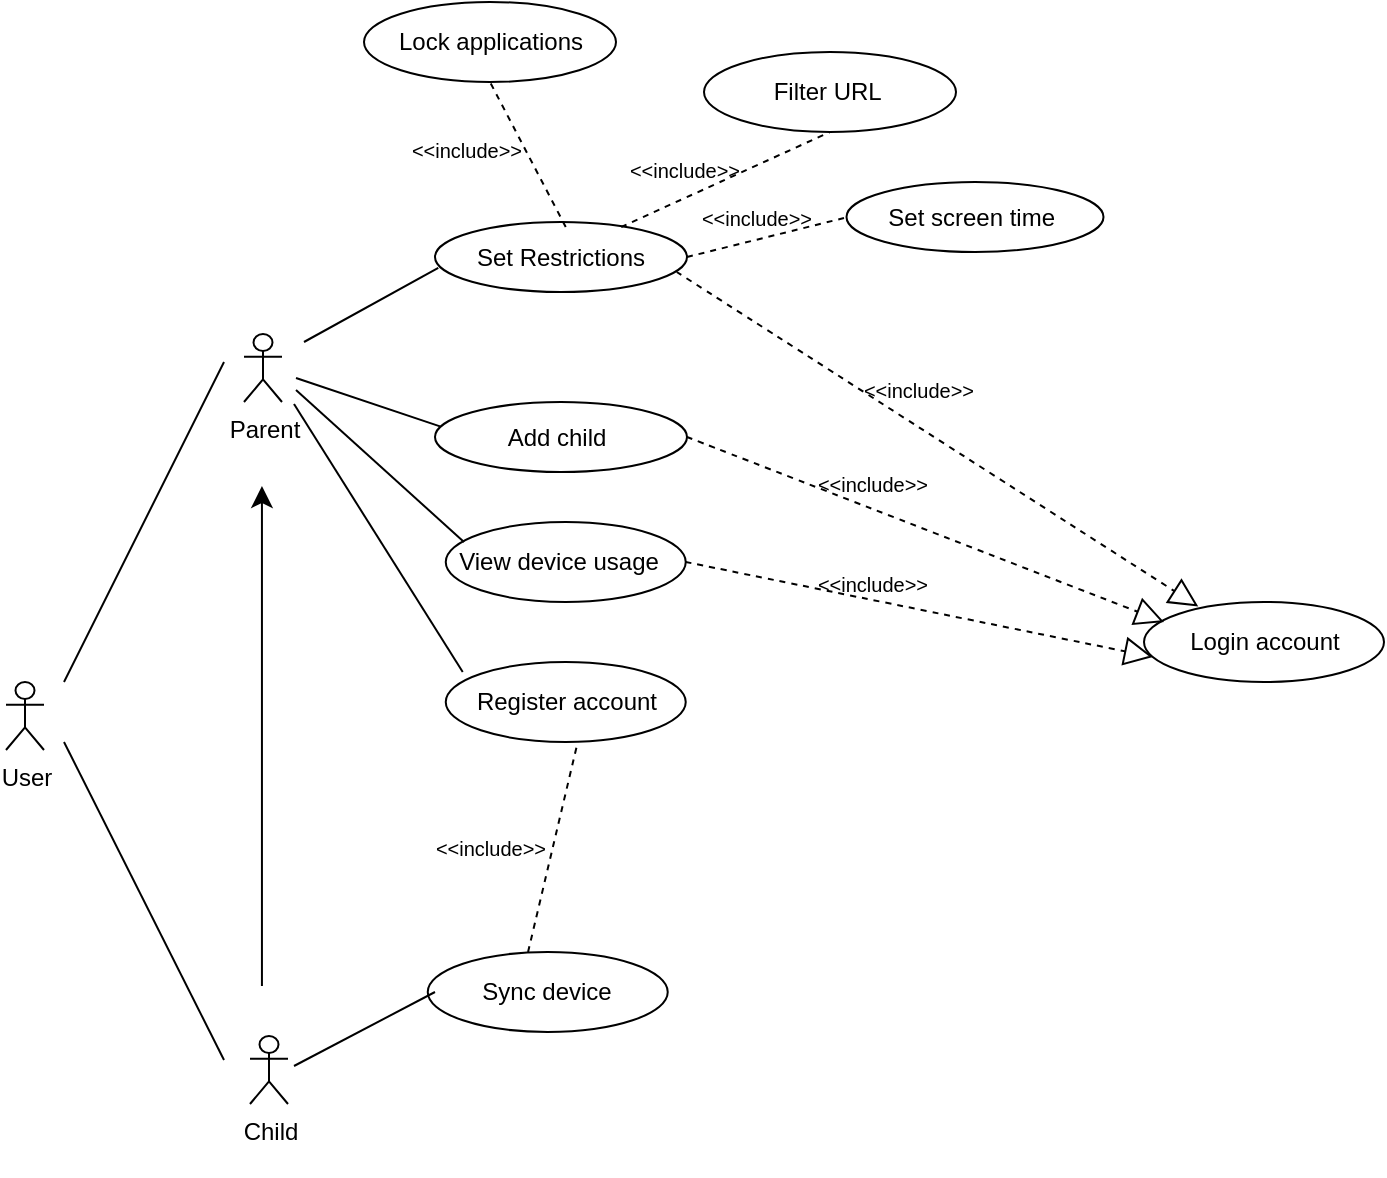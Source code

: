 <mxfile version="24.4.13" type="github">
  <diagram id="C5RBs43oDa-KdzZeNtuy" name="Page-1">
    <mxGraphModel dx="1340" dy="634" grid="0" gridSize="10" guides="1" tooltips="1" connect="1" arrows="1" fold="1" page="1" pageScale="1" pageWidth="827" pageHeight="1169" background="#FFFFFF" math="0" shadow="0">
      <root>
        <mxCell id="WIyWlLk6GJQsqaUBKTNV-0" />
        <mxCell id="WIyWlLk6GJQsqaUBKTNV-1" parent="WIyWlLk6GJQsqaUBKTNV-0" />
        <mxCell id="q4vgkcuRcYHfCYElYH8W-12" value="" style="ellipse;whiteSpace=wrap;html=1;" parent="WIyWlLk6GJQsqaUBKTNV-1" vertex="1">
          <mxGeometry x="295.5" y="320" width="126" height="35" as="geometry" />
        </mxCell>
        <mxCell id="q4vgkcuRcYHfCYElYH8W-61" value="" style="ellipse;whiteSpace=wrap;html=1;" parent="WIyWlLk6GJQsqaUBKTNV-1" vertex="1">
          <mxGeometry x="650" y="510" width="120" height="40" as="geometry" />
        </mxCell>
        <mxCell id="q4vgkcuRcYHfCYElYH8W-37" value="" style="ellipse;whiteSpace=wrap;html=1;" parent="WIyWlLk6GJQsqaUBKTNV-1" vertex="1">
          <mxGeometry x="295.5" y="410" width="126" height="35" as="geometry" />
        </mxCell>
        <mxCell id="q4vgkcuRcYHfCYElYH8W-18" value="" style="ellipse;whiteSpace=wrap;html=1;" parent="WIyWlLk6GJQsqaUBKTNV-1" vertex="1">
          <mxGeometry x="430" y="235" width="126" height="40" as="geometry" />
        </mxCell>
        <mxCell id="q4vgkcuRcYHfCYElYH8W-0" value="User&lt;div&gt;&lt;br&gt;&lt;/div&gt;" style="shape=umlActor;verticalLabelPosition=bottom;verticalAlign=top;html=1;outlineConnect=0;" parent="WIyWlLk6GJQsqaUBKTNV-1" vertex="1">
          <mxGeometry x="81" y="550" width="19" height="34" as="geometry" />
        </mxCell>
        <mxCell id="q4vgkcuRcYHfCYElYH8W-1" value="Parent&lt;div&gt;&lt;br&gt;&lt;/div&gt;" style="shape=umlActor;verticalLabelPosition=bottom;verticalAlign=top;html=1;outlineConnect=0;" parent="WIyWlLk6GJQsqaUBKTNV-1" vertex="1">
          <mxGeometry x="200" y="376" width="19" height="34" as="geometry" />
        </mxCell>
        <mxCell id="q4vgkcuRcYHfCYElYH8W-2" value="Child&lt;div&gt;&lt;br&gt;&lt;/div&gt;" style="shape=umlActor;verticalLabelPosition=bottom;verticalAlign=top;html=1;outlineConnect=0;" parent="WIyWlLk6GJQsqaUBKTNV-1" vertex="1">
          <mxGeometry x="203" y="727" width="19" height="34" as="geometry" />
        </mxCell>
        <mxCell id="q4vgkcuRcYHfCYElYH8W-8" value="" style="endArrow=none;html=1;rounded=0;fontSize=12;startSize=8;endSize=8;curved=1;" parent="WIyWlLk6GJQsqaUBKTNV-1" edge="1">
          <mxGeometry width="50" height="50" relative="1" as="geometry">
            <mxPoint x="110" y="550" as="sourcePoint" />
            <mxPoint x="190" y="390" as="targetPoint" />
          </mxGeometry>
        </mxCell>
        <mxCell id="q4vgkcuRcYHfCYElYH8W-9" value="" style="endArrow=none;html=1;rounded=0;fontSize=12;startSize=8;endSize=8;curved=1;" parent="WIyWlLk6GJQsqaUBKTNV-1" edge="1">
          <mxGeometry width="50" height="50" relative="1" as="geometry">
            <mxPoint x="110" y="580" as="sourcePoint" />
            <mxPoint x="190" y="739" as="targetPoint" />
          </mxGeometry>
        </mxCell>
        <mxCell id="q4vgkcuRcYHfCYElYH8W-11" value="" style="endArrow=classic;html=1;rounded=0;fontSize=12;startSize=8;endSize=8;curved=1;" parent="WIyWlLk6GJQsqaUBKTNV-1" edge="1">
          <mxGeometry width="50" height="50" relative="1" as="geometry">
            <mxPoint x="208.97" y="702" as="sourcePoint" />
            <mxPoint x="208.97" y="452" as="targetPoint" />
          </mxGeometry>
        </mxCell>
        <mxCell id="q4vgkcuRcYHfCYElYH8W-17" value="Filter URL&amp;nbsp;" style="text;html=1;align=center;verticalAlign=middle;whiteSpace=wrap;rounded=0;fontSize=12;movable=1;resizable=1;rotatable=1;deletable=1;editable=1;locked=0;connectable=1;" parent="WIyWlLk6GJQsqaUBKTNV-1" vertex="1">
          <mxGeometry x="437.5" y="240" width="111" height="30" as="geometry" />
        </mxCell>
        <mxCell id="q4vgkcuRcYHfCYElYH8W-19" value="" style="ellipse;whiteSpace=wrap;html=1;" parent="WIyWlLk6GJQsqaUBKTNV-1" vertex="1">
          <mxGeometry x="501.25" y="300" width="128.5" height="35" as="geometry" />
        </mxCell>
        <mxCell id="q4vgkcuRcYHfCYElYH8W-20" value="Set screen time&amp;nbsp;" style="text;html=1;align=center;verticalAlign=middle;whiteSpace=wrap;rounded=0;fontSize=12;movable=1;resizable=1;rotatable=1;deletable=1;editable=1;locked=0;connectable=1;" parent="WIyWlLk6GJQsqaUBKTNV-1" vertex="1">
          <mxGeometry x="510" y="302.5" width="111" height="30" as="geometry" />
        </mxCell>
        <mxCell id="q4vgkcuRcYHfCYElYH8W-21" value="" style="ellipse;whiteSpace=wrap;html=1;" parent="WIyWlLk6GJQsqaUBKTNV-1" vertex="1">
          <mxGeometry x="260" y="210" width="126" height="40" as="geometry" />
        </mxCell>
        <mxCell id="q4vgkcuRcYHfCYElYH8W-22" value="Lock applications" style="text;html=1;align=center;verticalAlign=middle;whiteSpace=wrap;rounded=0;fontSize=12;movable=1;resizable=1;rotatable=1;deletable=1;editable=1;locked=0;connectable=1;" parent="WIyWlLk6GJQsqaUBKTNV-1" vertex="1">
          <mxGeometry x="267.5" y="215" width="111" height="30" as="geometry" />
        </mxCell>
        <mxCell id="q4vgkcuRcYHfCYElYH8W-23" value="" style="endArrow=none;html=1;rounded=0;fontSize=12;startSize=8;endSize=8;curved=1;entryX=0.013;entryY=0.657;entryDx=0;entryDy=0;entryPerimeter=0;" parent="WIyWlLk6GJQsqaUBKTNV-1" target="q4vgkcuRcYHfCYElYH8W-12" edge="1">
          <mxGeometry width="50" height="50" relative="1" as="geometry">
            <mxPoint x="230" y="380" as="sourcePoint" />
            <mxPoint x="490" y="340" as="targetPoint" />
          </mxGeometry>
        </mxCell>
        <mxCell id="q4vgkcuRcYHfCYElYH8W-36" value="Add child" style="text;html=1;align=center;verticalAlign=middle;whiteSpace=wrap;rounded=0;fontSize=12;movable=1;resizable=1;rotatable=1;deletable=1;editable=1;locked=0;connectable=1;" parent="WIyWlLk6GJQsqaUBKTNV-1" vertex="1">
          <mxGeometry x="300.87" y="412.5" width="111" height="30" as="geometry" />
        </mxCell>
        <mxCell id="q4vgkcuRcYHfCYElYH8W-38" value="" style="endArrow=none;html=1;rounded=0;fontSize=12;startSize=8;endSize=8;curved=1;entryX=0.02;entryY=0.348;entryDx=0;entryDy=0;entryPerimeter=0;" parent="WIyWlLk6GJQsqaUBKTNV-1" target="q4vgkcuRcYHfCYElYH8W-37" edge="1">
          <mxGeometry width="50" height="50" relative="1" as="geometry">
            <mxPoint x="226" y="398" as="sourcePoint" />
            <mxPoint x="290" y="420" as="targetPoint" />
          </mxGeometry>
        </mxCell>
        <mxCell id="q4vgkcuRcYHfCYElYH8W-41" style="edgeStyle=none;curved=1;rounded=0;orthogonalLoop=1;jettySize=auto;html=1;exitX=1;exitY=1;exitDx=0;exitDy=0;fontSize=12;startSize=8;endSize=8;" parent="WIyWlLk6GJQsqaUBKTNV-1" edge="1">
          <mxGeometry relative="1" as="geometry">
            <mxPoint x="375.5" y="493.75" as="sourcePoint" />
            <mxPoint x="375.5" y="493.75" as="targetPoint" />
          </mxGeometry>
        </mxCell>
        <mxCell id="q4vgkcuRcYHfCYElYH8W-44" value="" style="ellipse;whiteSpace=wrap;html=1;" parent="WIyWlLk6GJQsqaUBKTNV-1" vertex="1">
          <mxGeometry x="300.87" y="470" width="120" height="40" as="geometry" />
        </mxCell>
        <mxCell id="q4vgkcuRcYHfCYElYH8W-45" value="View device usage" style="text;html=1;align=center;verticalAlign=middle;whiteSpace=wrap;rounded=0;fontSize=12;movable=1;resizable=1;rotatable=1;deletable=1;editable=1;locked=0;connectable=1;" parent="WIyWlLk6GJQsqaUBKTNV-1" vertex="1">
          <mxGeometry x="305.37" y="475" width="104.63" height="30" as="geometry" />
        </mxCell>
        <mxCell id="q4vgkcuRcYHfCYElYH8W-48" value="" style="endArrow=none;html=1;rounded=0;fontSize=12;startSize=8;endSize=8;curved=1;" parent="WIyWlLk6GJQsqaUBKTNV-1" edge="1">
          <mxGeometry width="50" height="50" relative="1" as="geometry">
            <mxPoint x="226" y="404" as="sourcePoint" />
            <mxPoint x="310" y="480" as="targetPoint" />
          </mxGeometry>
        </mxCell>
        <mxCell id="q4vgkcuRcYHfCYElYH8W-49" value="" style="ellipse;whiteSpace=wrap;html=1;" parent="WIyWlLk6GJQsqaUBKTNV-1" vertex="1">
          <mxGeometry x="291.87" y="685" width="120" height="40" as="geometry" />
        </mxCell>
        <mxCell id="q4vgkcuRcYHfCYElYH8W-50" value="Sync device" style="text;html=1;align=center;verticalAlign=middle;whiteSpace=wrap;rounded=0;fontSize=12;movable=1;resizable=1;rotatable=1;deletable=1;editable=1;locked=0;connectable=1;" parent="WIyWlLk6GJQsqaUBKTNV-1" vertex="1">
          <mxGeometry x="295.5" y="690" width="111" height="30" as="geometry" />
        </mxCell>
        <mxCell id="q4vgkcuRcYHfCYElYH8W-51" value="" style="endArrow=none;html=1;rounded=0;fontSize=12;startSize=8;endSize=8;curved=1;entryX=0;entryY=0.5;entryDx=0;entryDy=0;" parent="WIyWlLk6GJQsqaUBKTNV-1" target="q4vgkcuRcYHfCYElYH8W-50" edge="1">
          <mxGeometry width="50" height="50" relative="1" as="geometry">
            <mxPoint x="225" y="742" as="sourcePoint" />
            <mxPoint x="290" y="710" as="targetPoint" />
          </mxGeometry>
        </mxCell>
        <mxCell id="q4vgkcuRcYHfCYElYH8W-57" value="" style="endArrow=none;dashed=1;html=1;rounded=0;fontSize=12;startSize=8;endSize=8;curved=1;exitX=0.418;exitY=0;exitDx=0;exitDy=0;exitPerimeter=0;entryX=0.549;entryY=1.013;entryDx=0;entryDy=0;entryPerimeter=0;" parent="WIyWlLk6GJQsqaUBKTNV-1" source="q4vgkcuRcYHfCYElYH8W-49" target="twzFkWzDYhUkVVQa9i6T-1" edge="1">
          <mxGeometry width="50" height="50" relative="1" as="geometry">
            <mxPoint x="420" y="700" as="sourcePoint" />
            <mxPoint x="459.574" y="745.858" as="targetPoint" />
          </mxGeometry>
        </mxCell>
        <mxCell id="q4vgkcuRcYHfCYElYH8W-60" value="&lt;div&gt;Login account&lt;/div&gt;" style="text;html=1;align=center;verticalAlign=middle;whiteSpace=wrap;rounded=0;fontSize=12;movable=1;resizable=1;rotatable=1;deletable=1;editable=1;locked=0;connectable=1;" parent="WIyWlLk6GJQsqaUBKTNV-1" vertex="1">
          <mxGeometry x="654.5" y="515" width="111" height="30" as="geometry" />
        </mxCell>
        <mxCell id="q4vgkcuRcYHfCYElYH8W-73" value="" style="endArrow=block;dashed=1;endFill=0;endSize=12;html=1;rounded=0;fontSize=12;curved=1;exitX=1;exitY=0.75;exitDx=0;exitDy=0;entryX=0.226;entryY=0.055;entryDx=0;entryDy=0;entryPerimeter=0;" parent="WIyWlLk6GJQsqaUBKTNV-1" target="q4vgkcuRcYHfCYElYH8W-61" edge="1">
          <mxGeometry width="160" relative="1" as="geometry">
            <mxPoint x="416.37" y="345" as="sourcePoint" />
            <mxPoint x="610" y="560" as="targetPoint" />
          </mxGeometry>
        </mxCell>
        <mxCell id="q4vgkcuRcYHfCYElYH8W-74" value="" style="endArrow=block;dashed=1;endFill=0;endSize=12;html=1;rounded=0;fontSize=12;curved=1;exitX=1;exitY=0.5;exitDx=0;exitDy=0;" parent="WIyWlLk6GJQsqaUBKTNV-1" source="q4vgkcuRcYHfCYElYH8W-37" edge="1">
          <mxGeometry width="160" relative="1" as="geometry">
            <mxPoint x="426" y="355" as="sourcePoint" />
            <mxPoint x="660" y="520" as="targetPoint" />
          </mxGeometry>
        </mxCell>
        <mxCell id="q4vgkcuRcYHfCYElYH8W-75" value="" style="endArrow=block;dashed=1;endFill=0;endSize=12;html=1;rounded=0;fontSize=12;curved=1;exitX=1;exitY=0.5;exitDx=0;exitDy=0;entryX=0;entryY=0.75;entryDx=0;entryDy=0;" parent="WIyWlLk6GJQsqaUBKTNV-1" source="q4vgkcuRcYHfCYElYH8W-44" target="q4vgkcuRcYHfCYElYH8W-60" edge="1">
          <mxGeometry width="160" relative="1" as="geometry">
            <mxPoint x="436" y="365" as="sourcePoint" />
            <mxPoint x="697" y="536" as="targetPoint" />
          </mxGeometry>
        </mxCell>
        <mxCell id="q4vgkcuRcYHfCYElYH8W-77" value="&amp;lt;&amp;lt;include&amp;gt;&amp;gt;" style="text;html=1;align=center;verticalAlign=middle;whiteSpace=wrap;rounded=0;fontSize=10;movable=1;resizable=1;rotatable=1;deletable=1;editable=1;locked=0;connectable=1;" parent="WIyWlLk6GJQsqaUBKTNV-1" vertex="1">
          <mxGeometry x="502.5" y="395" width="68.5" height="17.5" as="geometry" />
        </mxCell>
        <mxCell id="q4vgkcuRcYHfCYElYH8W-79" value="&amp;lt;&amp;lt;include&amp;gt;&amp;gt;" style="text;html=1;align=center;verticalAlign=middle;whiteSpace=wrap;rounded=0;fontSize=10;movable=1;resizable=1;rotatable=1;deletable=1;editable=1;locked=0;connectable=1;" parent="WIyWlLk6GJQsqaUBKTNV-1" vertex="1">
          <mxGeometry x="480" y="442.5" width="68.5" height="17.5" as="geometry" />
        </mxCell>
        <mxCell id="q4vgkcuRcYHfCYElYH8W-80" value="&amp;lt;&amp;lt;include&amp;gt;&amp;gt;" style="text;html=1;align=center;verticalAlign=middle;whiteSpace=wrap;rounded=0;fontSize=10;movable=1;resizable=1;rotatable=1;deletable=1;editable=1;locked=0;connectable=1;" parent="WIyWlLk6GJQsqaUBKTNV-1" vertex="1">
          <mxGeometry x="480" y="492.5" width="68.5" height="17.5" as="geometry" />
        </mxCell>
        <mxCell id="q4vgkcuRcYHfCYElYH8W-85" value="" style="endArrow=none;dashed=1;html=1;rounded=0;fontSize=12;startSize=8;endSize=8;curved=1;exitX=0.5;exitY=0;exitDx=0;exitDy=0;entryX=0.5;entryY=1;entryDx=0;entryDy=0;" parent="WIyWlLk6GJQsqaUBKTNV-1" target="q4vgkcuRcYHfCYElYH8W-21" edge="1">
          <mxGeometry width="50" height="50" relative="1" as="geometry">
            <mxPoint x="360.87" y="322.5" as="sourcePoint" />
            <mxPoint x="440" y="360" as="targetPoint" />
          </mxGeometry>
        </mxCell>
        <mxCell id="q4vgkcuRcYHfCYElYH8W-86" value="" style="endArrow=none;dashed=1;html=1;rounded=0;fontSize=12;startSize=8;endSize=8;curved=1;exitX=0.75;exitY=0;exitDx=0;exitDy=0;entryX=0.5;entryY=1;entryDx=0;entryDy=0;" parent="WIyWlLk6GJQsqaUBKTNV-1" target="q4vgkcuRcYHfCYElYH8W-18" edge="1">
          <mxGeometry width="50" height="50" relative="1" as="geometry">
            <mxPoint x="388.62" y="322.5" as="sourcePoint" />
            <mxPoint x="333" y="260" as="targetPoint" />
          </mxGeometry>
        </mxCell>
        <mxCell id="q4vgkcuRcYHfCYElYH8W-87" value="" style="endArrow=none;dashed=1;html=1;rounded=0;fontSize=12;startSize=8;endSize=8;curved=1;exitX=1;exitY=0.5;exitDx=0;exitDy=0;" parent="WIyWlLk6GJQsqaUBKTNV-1" source="q4vgkcuRcYHfCYElYH8W-12" edge="1">
          <mxGeometry width="50" height="50" relative="1" as="geometry">
            <mxPoint x="381" y="343" as="sourcePoint" />
            <mxPoint x="500" y="318" as="targetPoint" />
          </mxGeometry>
        </mxCell>
        <mxCell id="q4vgkcuRcYHfCYElYH8W-91" value="&amp;lt;&amp;lt;include&amp;gt;&amp;gt;" style="text;html=1;align=center;verticalAlign=middle;whiteSpace=wrap;rounded=0;fontSize=10;movable=1;resizable=1;rotatable=1;deletable=1;editable=1;locked=0;connectable=1;" parent="WIyWlLk6GJQsqaUBKTNV-1" vertex="1">
          <mxGeometry x="288.75" y="624" width="68.5" height="17.5" as="geometry" />
        </mxCell>
        <mxCell id="q4vgkcuRcYHfCYElYH8W-93" value="&amp;lt;&amp;lt;include&amp;gt;&amp;gt;" style="text;html=1;align=center;verticalAlign=middle;whiteSpace=wrap;rounded=0;fontSize=10;movable=1;resizable=1;rotatable=1;deletable=1;editable=1;locked=0;connectable=1;" parent="WIyWlLk6GJQsqaUBKTNV-1" vertex="1">
          <mxGeometry x="276.5" y="275" width="68.5" height="17.5" as="geometry" />
        </mxCell>
        <mxCell id="q4vgkcuRcYHfCYElYH8W-94" value="&amp;lt;&amp;lt;include&amp;gt;&amp;gt;" style="text;html=1;align=center;verticalAlign=middle;whiteSpace=wrap;rounded=0;fontSize=10;movable=1;resizable=1;rotatable=1;deletable=1;editable=1;locked=0;connectable=1;" parent="WIyWlLk6GJQsqaUBKTNV-1" vertex="1">
          <mxGeometry x="386" y="285" width="68.5" height="17.5" as="geometry" />
        </mxCell>
        <mxCell id="q4vgkcuRcYHfCYElYH8W-95" value="&amp;lt;&amp;lt;include&amp;gt;&amp;gt;" style="text;html=1;align=center;verticalAlign=middle;whiteSpace=wrap;rounded=0;fontSize=10;movable=1;resizable=1;rotatable=1;deletable=1;editable=1;locked=0;connectable=1;" parent="WIyWlLk6GJQsqaUBKTNV-1" vertex="1">
          <mxGeometry x="421.5" y="308.75" width="68.5" height="17.5" as="geometry" />
        </mxCell>
        <mxCell id="q4vgkcuRcYHfCYElYH8W-96" value="Set Restrictions" style="text;html=1;align=center;verticalAlign=middle;whiteSpace=wrap;rounded=0;fontSize=12;movable=1;resizable=1;rotatable=1;deletable=1;editable=1;locked=0;connectable=1;" parent="WIyWlLk6GJQsqaUBKTNV-1" vertex="1">
          <mxGeometry x="303" y="322.5" width="111" height="30" as="geometry" />
        </mxCell>
        <mxCell id="twzFkWzDYhUkVVQa9i6T-1" value="" style="ellipse;whiteSpace=wrap;html=1;" vertex="1" parent="WIyWlLk6GJQsqaUBKTNV-1">
          <mxGeometry x="300.87" y="540" width="120" height="40" as="geometry" />
        </mxCell>
        <mxCell id="twzFkWzDYhUkVVQa9i6T-0" value="Register account" style="text;html=1;align=center;verticalAlign=middle;whiteSpace=wrap;rounded=0;fontSize=12;movable=1;resizable=1;rotatable=1;deletable=1;editable=1;locked=0;connectable=1;" vertex="1" parent="WIyWlLk6GJQsqaUBKTNV-1">
          <mxGeometry x="309.37" y="545" width="104.63" height="30" as="geometry" />
        </mxCell>
        <mxCell id="twzFkWzDYhUkVVQa9i6T-2" value="" style="endArrow=none;html=1;rounded=0;fontSize=12;startSize=8;endSize=8;curved=1;entryX=0;entryY=0;entryDx=0;entryDy=0;" edge="1" parent="WIyWlLk6GJQsqaUBKTNV-1" target="twzFkWzDYhUkVVQa9i6T-0">
          <mxGeometry width="50" height="50" relative="1" as="geometry">
            <mxPoint x="225" y="411" as="sourcePoint" />
            <mxPoint x="320" y="490" as="targetPoint" />
          </mxGeometry>
        </mxCell>
      </root>
    </mxGraphModel>
  </diagram>
</mxfile>
